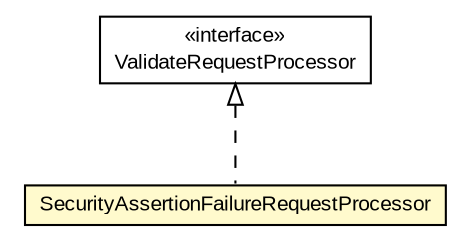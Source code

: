 #!/usr/local/bin/dot
#
# Class diagram 
# Generated by UMLGraph version R5_6-24-gf6e263 (http://www.umlgraph.org/)
#

digraph G {
	edge [fontname="arial",fontsize=10,labelfontname="arial",labelfontsize=10];
	node [fontname="arial",fontsize=10,shape=plaintext];
	nodesep=0.25;
	ranksep=0.5;
	// net.trajano.openidconnect.jaspic.internal.ValidateRequestProcessor
	c9705 [label=<<table title="net.trajano.openidconnect.jaspic.internal.ValidateRequestProcessor" border="0" cellborder="1" cellspacing="0" cellpadding="2" port="p" href="../ValidateRequestProcessor.html">
		<tr><td><table border="0" cellspacing="0" cellpadding="1">
<tr><td align="center" balign="center"> &#171;interface&#187; </td></tr>
<tr><td align="center" balign="center"> ValidateRequestProcessor </td></tr>
		</table></td></tr>
		</table>>, URL="../ValidateRequestProcessor.html", fontname="arial", fontcolor="black", fontsize=10.0];
	// net.trajano.openidconnect.jaspic.internal.processors.SecurityAssertionFailureRequestProcessor
	c9717 [label=<<table title="net.trajano.openidconnect.jaspic.internal.processors.SecurityAssertionFailureRequestProcessor" border="0" cellborder="1" cellspacing="0" cellpadding="2" port="p" bgcolor="lemonChiffon" href="./SecurityAssertionFailureRequestProcessor.html">
		<tr><td><table border="0" cellspacing="0" cellpadding="1">
<tr><td align="center" balign="center"> SecurityAssertionFailureRequestProcessor </td></tr>
		</table></td></tr>
		</table>>, URL="./SecurityAssertionFailureRequestProcessor.html", fontname="arial", fontcolor="black", fontsize=10.0];
	//net.trajano.openidconnect.jaspic.internal.processors.SecurityAssertionFailureRequestProcessor implements net.trajano.openidconnect.jaspic.internal.ValidateRequestProcessor
	c9705:p -> c9717:p [dir=back,arrowtail=empty,style=dashed];
}


